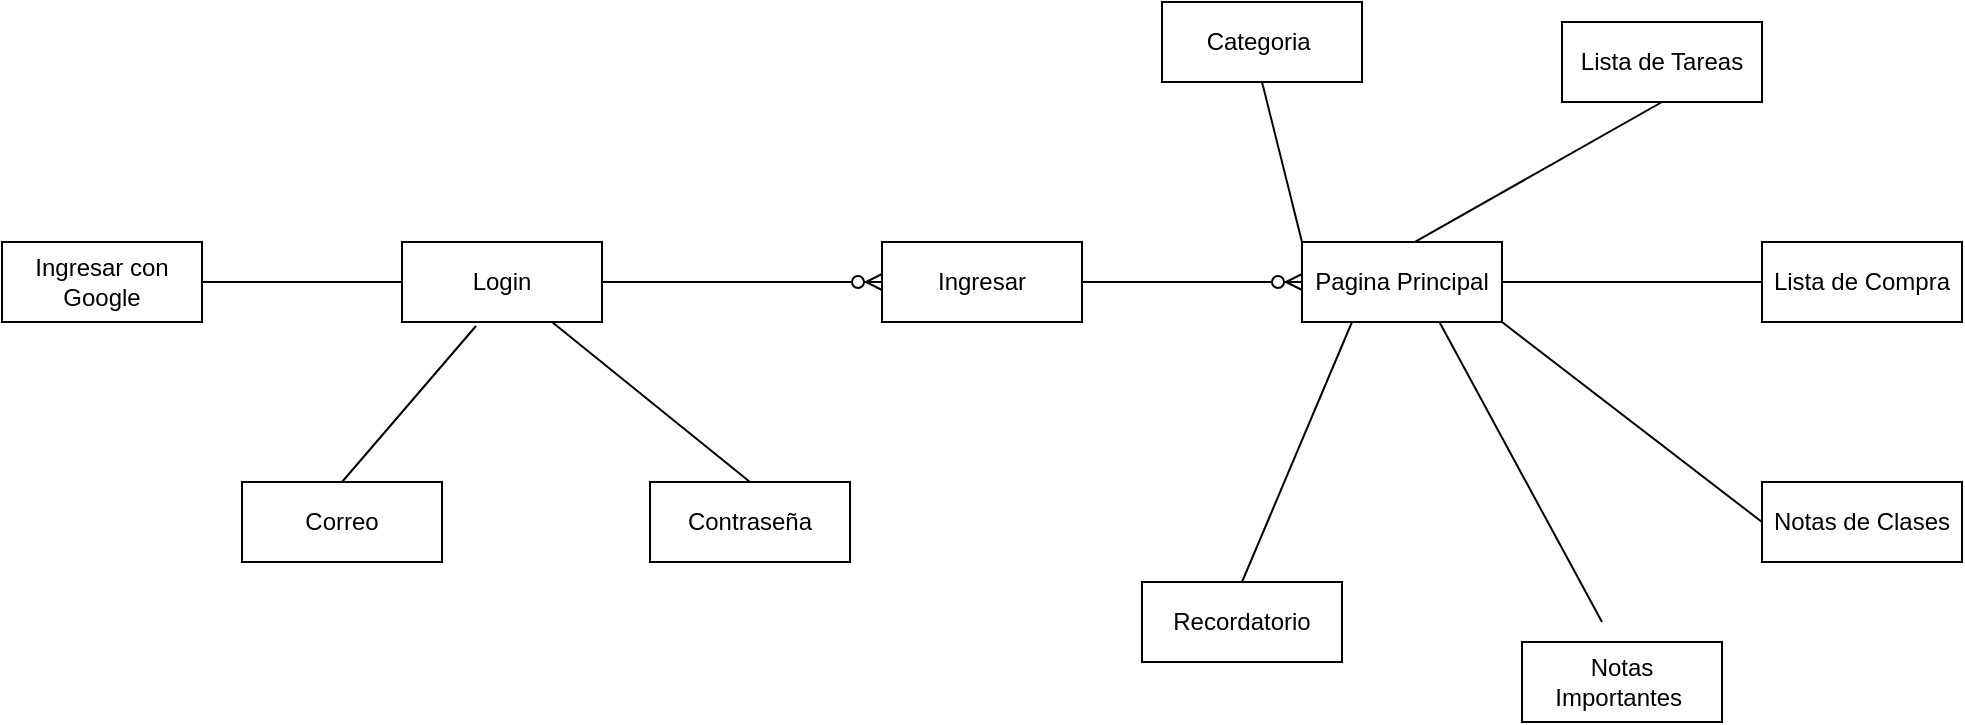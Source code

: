 <mxfile version="21.6.8" type="device">
  <diagram name="Página-1" id="rT2RDgOg1WQ6dhoNzKNj">
    <mxGraphModel dx="1067" dy="499" grid="1" gridSize="10" guides="1" tooltips="1" connect="1" arrows="1" fold="1" page="1" pageScale="1" pageWidth="827" pageHeight="1169" math="0" shadow="0">
      <root>
        <mxCell id="0" />
        <mxCell id="1" parent="0" />
        <mxCell id="QNdgW3jOG6WPB0E_VNf9-1" value="Ingresar con Google" style="whiteSpace=wrap;html=1;align=center;" vertex="1" parent="1">
          <mxGeometry x="40" y="280" width="100" height="40" as="geometry" />
        </mxCell>
        <mxCell id="QNdgW3jOG6WPB0E_VNf9-3" value="Contraseña" style="whiteSpace=wrap;html=1;align=center;" vertex="1" parent="1">
          <mxGeometry x="364" y="400" width="100" height="40" as="geometry" />
        </mxCell>
        <mxCell id="QNdgW3jOG6WPB0E_VNf9-4" value="Login" style="whiteSpace=wrap;html=1;align=center;" vertex="1" parent="1">
          <mxGeometry x="240" y="280" width="100" height="40" as="geometry" />
        </mxCell>
        <mxCell id="QNdgW3jOG6WPB0E_VNf9-11" value="Ingresar" style="whiteSpace=wrap;html=1;align=center;" vertex="1" parent="1">
          <mxGeometry x="480" y="280" width="100" height="40" as="geometry" />
        </mxCell>
        <mxCell id="QNdgW3jOG6WPB0E_VNf9-13" value="" style="endArrow=none;html=1;rounded=0;exitX=1;exitY=0.5;exitDx=0;exitDy=0;entryX=0;entryY=0.5;entryDx=0;entryDy=0;" edge="1" parent="1" source="QNdgW3jOG6WPB0E_VNf9-1" target="QNdgW3jOG6WPB0E_VNf9-4">
          <mxGeometry relative="1" as="geometry">
            <mxPoint x="220" y="300" as="sourcePoint" />
            <mxPoint x="240" y="300" as="targetPoint" />
          </mxGeometry>
        </mxCell>
        <mxCell id="QNdgW3jOG6WPB0E_VNf9-14" value="Correo" style="whiteSpace=wrap;html=1;align=center;" vertex="1" parent="1">
          <mxGeometry x="160" y="400" width="100" height="40" as="geometry" />
        </mxCell>
        <mxCell id="QNdgW3jOG6WPB0E_VNf9-15" value="" style="edgeStyle=entityRelationEdgeStyle;fontSize=12;html=1;endArrow=ERzeroToMany;endFill=1;rounded=0;entryX=0;entryY=0.5;entryDx=0;entryDy=0;" edge="1" parent="1" target="QNdgW3jOG6WPB0E_VNf9-11">
          <mxGeometry width="100" height="100" relative="1" as="geometry">
            <mxPoint x="340" y="300" as="sourcePoint" />
            <mxPoint x="440" y="200" as="targetPoint" />
          </mxGeometry>
        </mxCell>
        <mxCell id="QNdgW3jOG6WPB0E_VNf9-16" value="" style="endArrow=none;html=1;rounded=0;exitX=0.5;exitY=0;exitDx=0;exitDy=0;entryX=0.37;entryY=1.05;entryDx=0;entryDy=0;entryPerimeter=0;" edge="1" parent="1" source="QNdgW3jOG6WPB0E_VNf9-14" target="QNdgW3jOG6WPB0E_VNf9-4">
          <mxGeometry relative="1" as="geometry">
            <mxPoint x="200" y="360" as="sourcePoint" />
            <mxPoint x="360" y="360" as="targetPoint" />
          </mxGeometry>
        </mxCell>
        <mxCell id="QNdgW3jOG6WPB0E_VNf9-17" value="" style="endArrow=none;html=1;rounded=0;exitX=0.75;exitY=1;exitDx=0;exitDy=0;entryX=0.5;entryY=0;entryDx=0;entryDy=0;" edge="1" parent="1" source="QNdgW3jOG6WPB0E_VNf9-4" target="QNdgW3jOG6WPB0E_VNf9-3">
          <mxGeometry relative="1" as="geometry">
            <mxPoint x="330" y="330" as="sourcePoint" />
            <mxPoint x="490" y="330" as="targetPoint" />
          </mxGeometry>
        </mxCell>
        <mxCell id="QNdgW3jOG6WPB0E_VNf9-18" value="Pagina Principal" style="whiteSpace=wrap;html=1;align=center;" vertex="1" parent="1">
          <mxGeometry x="690" y="280" width="100" height="40" as="geometry" />
        </mxCell>
        <mxCell id="QNdgW3jOG6WPB0E_VNf9-20" value="Categoria&amp;nbsp;" style="whiteSpace=wrap;html=1;align=center;" vertex="1" parent="1">
          <mxGeometry x="620" y="160" width="100" height="40" as="geometry" />
        </mxCell>
        <mxCell id="QNdgW3jOG6WPB0E_VNf9-21" value="Lista de Tareas" style="whiteSpace=wrap;html=1;align=center;" vertex="1" parent="1">
          <mxGeometry x="820" y="170" width="100" height="40" as="geometry" />
        </mxCell>
        <mxCell id="QNdgW3jOG6WPB0E_VNf9-22" value="Lista de Compra" style="whiteSpace=wrap;html=1;align=center;" vertex="1" parent="1">
          <mxGeometry x="920" y="280" width="100" height="40" as="geometry" />
        </mxCell>
        <mxCell id="QNdgW3jOG6WPB0E_VNf9-23" value="Recordatorio" style="whiteSpace=wrap;html=1;align=center;" vertex="1" parent="1">
          <mxGeometry x="610" y="450" width="100" height="40" as="geometry" />
        </mxCell>
        <mxCell id="QNdgW3jOG6WPB0E_VNf9-25" value="Notas de Clases" style="whiteSpace=wrap;html=1;align=center;" vertex="1" parent="1">
          <mxGeometry x="920" y="400" width="100" height="40" as="geometry" />
        </mxCell>
        <mxCell id="QNdgW3jOG6WPB0E_VNf9-26" value="Notas Importantes&amp;nbsp;" style="whiteSpace=wrap;html=1;align=center;" vertex="1" parent="1">
          <mxGeometry x="800" y="480" width="100" height="40" as="geometry" />
        </mxCell>
        <mxCell id="QNdgW3jOG6WPB0E_VNf9-27" value="" style="edgeStyle=entityRelationEdgeStyle;fontSize=12;html=1;endArrow=ERzeroToMany;endFill=1;rounded=0;entryX=0;entryY=0.5;entryDx=0;entryDy=0;" edge="1" parent="1" target="QNdgW3jOG6WPB0E_VNf9-18">
          <mxGeometry width="100" height="100" relative="1" as="geometry">
            <mxPoint x="580" y="300" as="sourcePoint" />
            <mxPoint x="680" y="200" as="targetPoint" />
          </mxGeometry>
        </mxCell>
        <mxCell id="QNdgW3jOG6WPB0E_VNf9-28" value="" style="endArrow=none;html=1;rounded=0;exitX=0.5;exitY=1;exitDx=0;exitDy=0;entryX=0;entryY=0;entryDx=0;entryDy=0;" edge="1" parent="1" source="QNdgW3jOG6WPB0E_VNf9-20" target="QNdgW3jOG6WPB0E_VNf9-18">
          <mxGeometry relative="1" as="geometry">
            <mxPoint x="670" y="220" as="sourcePoint" />
            <mxPoint x="830" y="220" as="targetPoint" />
          </mxGeometry>
        </mxCell>
        <mxCell id="QNdgW3jOG6WPB0E_VNf9-36" value="" style="endArrow=none;html=1;rounded=0;entryX=0.5;entryY=1;entryDx=0;entryDy=0;exitX=0.563;exitY=0.001;exitDx=0;exitDy=0;exitPerimeter=0;" edge="1" parent="1" source="QNdgW3jOG6WPB0E_VNf9-18" target="QNdgW3jOG6WPB0E_VNf9-21">
          <mxGeometry relative="1" as="geometry">
            <mxPoint x="570" y="330" as="sourcePoint" />
            <mxPoint x="730" y="330" as="targetPoint" />
          </mxGeometry>
        </mxCell>
        <mxCell id="QNdgW3jOG6WPB0E_VNf9-37" value="" style="endArrow=none;html=1;rounded=0;exitX=1;exitY=0.5;exitDx=0;exitDy=0;entryX=0;entryY=0.5;entryDx=0;entryDy=0;" edge="1" parent="1" source="QNdgW3jOG6WPB0E_VNf9-18" target="QNdgW3jOG6WPB0E_VNf9-22">
          <mxGeometry relative="1" as="geometry">
            <mxPoint x="570" y="330" as="sourcePoint" />
            <mxPoint x="730" y="330" as="targetPoint" />
          </mxGeometry>
        </mxCell>
        <mxCell id="QNdgW3jOG6WPB0E_VNf9-38" value="" style="endArrow=none;html=1;rounded=0;exitX=1;exitY=1;exitDx=0;exitDy=0;entryX=0;entryY=0.5;entryDx=0;entryDy=0;" edge="1" parent="1" source="QNdgW3jOG6WPB0E_VNf9-18" target="QNdgW3jOG6WPB0E_VNf9-25">
          <mxGeometry relative="1" as="geometry">
            <mxPoint x="800" y="310" as="sourcePoint" />
            <mxPoint x="930" y="310" as="targetPoint" />
          </mxGeometry>
        </mxCell>
        <mxCell id="QNdgW3jOG6WPB0E_VNf9-39" value="" style="endArrow=none;html=1;rounded=0;exitX=0.687;exitY=1.001;exitDx=0;exitDy=0;exitPerimeter=0;" edge="1" parent="1" source="QNdgW3jOG6WPB0E_VNf9-18">
          <mxGeometry relative="1" as="geometry">
            <mxPoint x="810" y="320" as="sourcePoint" />
            <mxPoint x="840" y="470" as="targetPoint" />
          </mxGeometry>
        </mxCell>
        <mxCell id="QNdgW3jOG6WPB0E_VNf9-40" value="" style="endArrow=none;html=1;rounded=0;exitX=0.5;exitY=0;exitDx=0;exitDy=0;entryX=0.25;entryY=1;entryDx=0;entryDy=0;" edge="1" parent="1" source="QNdgW3jOG6WPB0E_VNf9-23" target="QNdgW3jOG6WPB0E_VNf9-18">
          <mxGeometry relative="1" as="geometry">
            <mxPoint x="820" y="330" as="sourcePoint" />
            <mxPoint x="950" y="330" as="targetPoint" />
          </mxGeometry>
        </mxCell>
      </root>
    </mxGraphModel>
  </diagram>
</mxfile>
